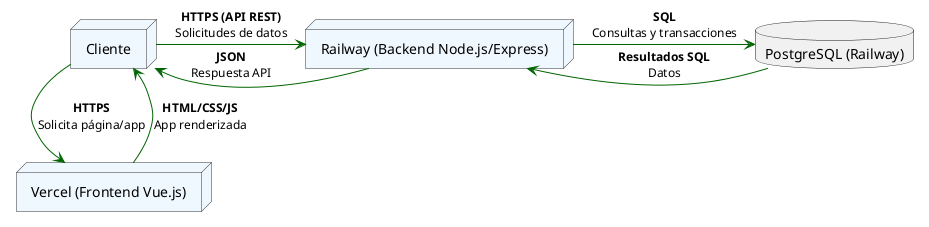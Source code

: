 @startuml DiagramaDespliegue_RoomE_Simplificado
skinparam {
    node {
        BackgroundColor #F0F8FF
        BorderColor #333
        FontSize 14
        FontName Arial
    }
    arrow {
        Color #006400
        FontSize 12
    }
}

node "Cliente" as cliente {
}

node "Vercel (Frontend Vue.js)" as vercel {
}

node "Railway (Backend Node.js/Express)" as railway {
}

database "PostgreSQL (Railway)" as postgres {
}

cliente --> vercel : **HTTPS**\nSolicita página/app
vercel --> cliente : **HTML/CSS/JS**\nApp renderizada

cliente -> railway : **HTTPS (API REST)**\nSolicitudes de datos
railway -> postgres : **SQL**\nConsultas y transacciones
postgres --> railway : **Resultados SQL**\nDatos
railway --> cliente : **JSON**\nRespuesta API

@enduml
